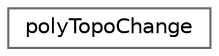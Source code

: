 digraph "Graphical Class Hierarchy"
{
 // LATEX_PDF_SIZE
  bgcolor="transparent";
  edge [fontname=Helvetica,fontsize=10,labelfontname=Helvetica,labelfontsize=10];
  node [fontname=Helvetica,fontsize=10,shape=box,height=0.2,width=0.4];
  rankdir="LR";
  Node0 [id="Node000000",label="polyTopoChange",height=0.2,width=0.4,color="grey40", fillcolor="white", style="filled",URL="$classFoam_1_1polyTopoChange.html",tooltip="Direct mesh changes based on v1.3 polyTopoChange syntax."];
}

